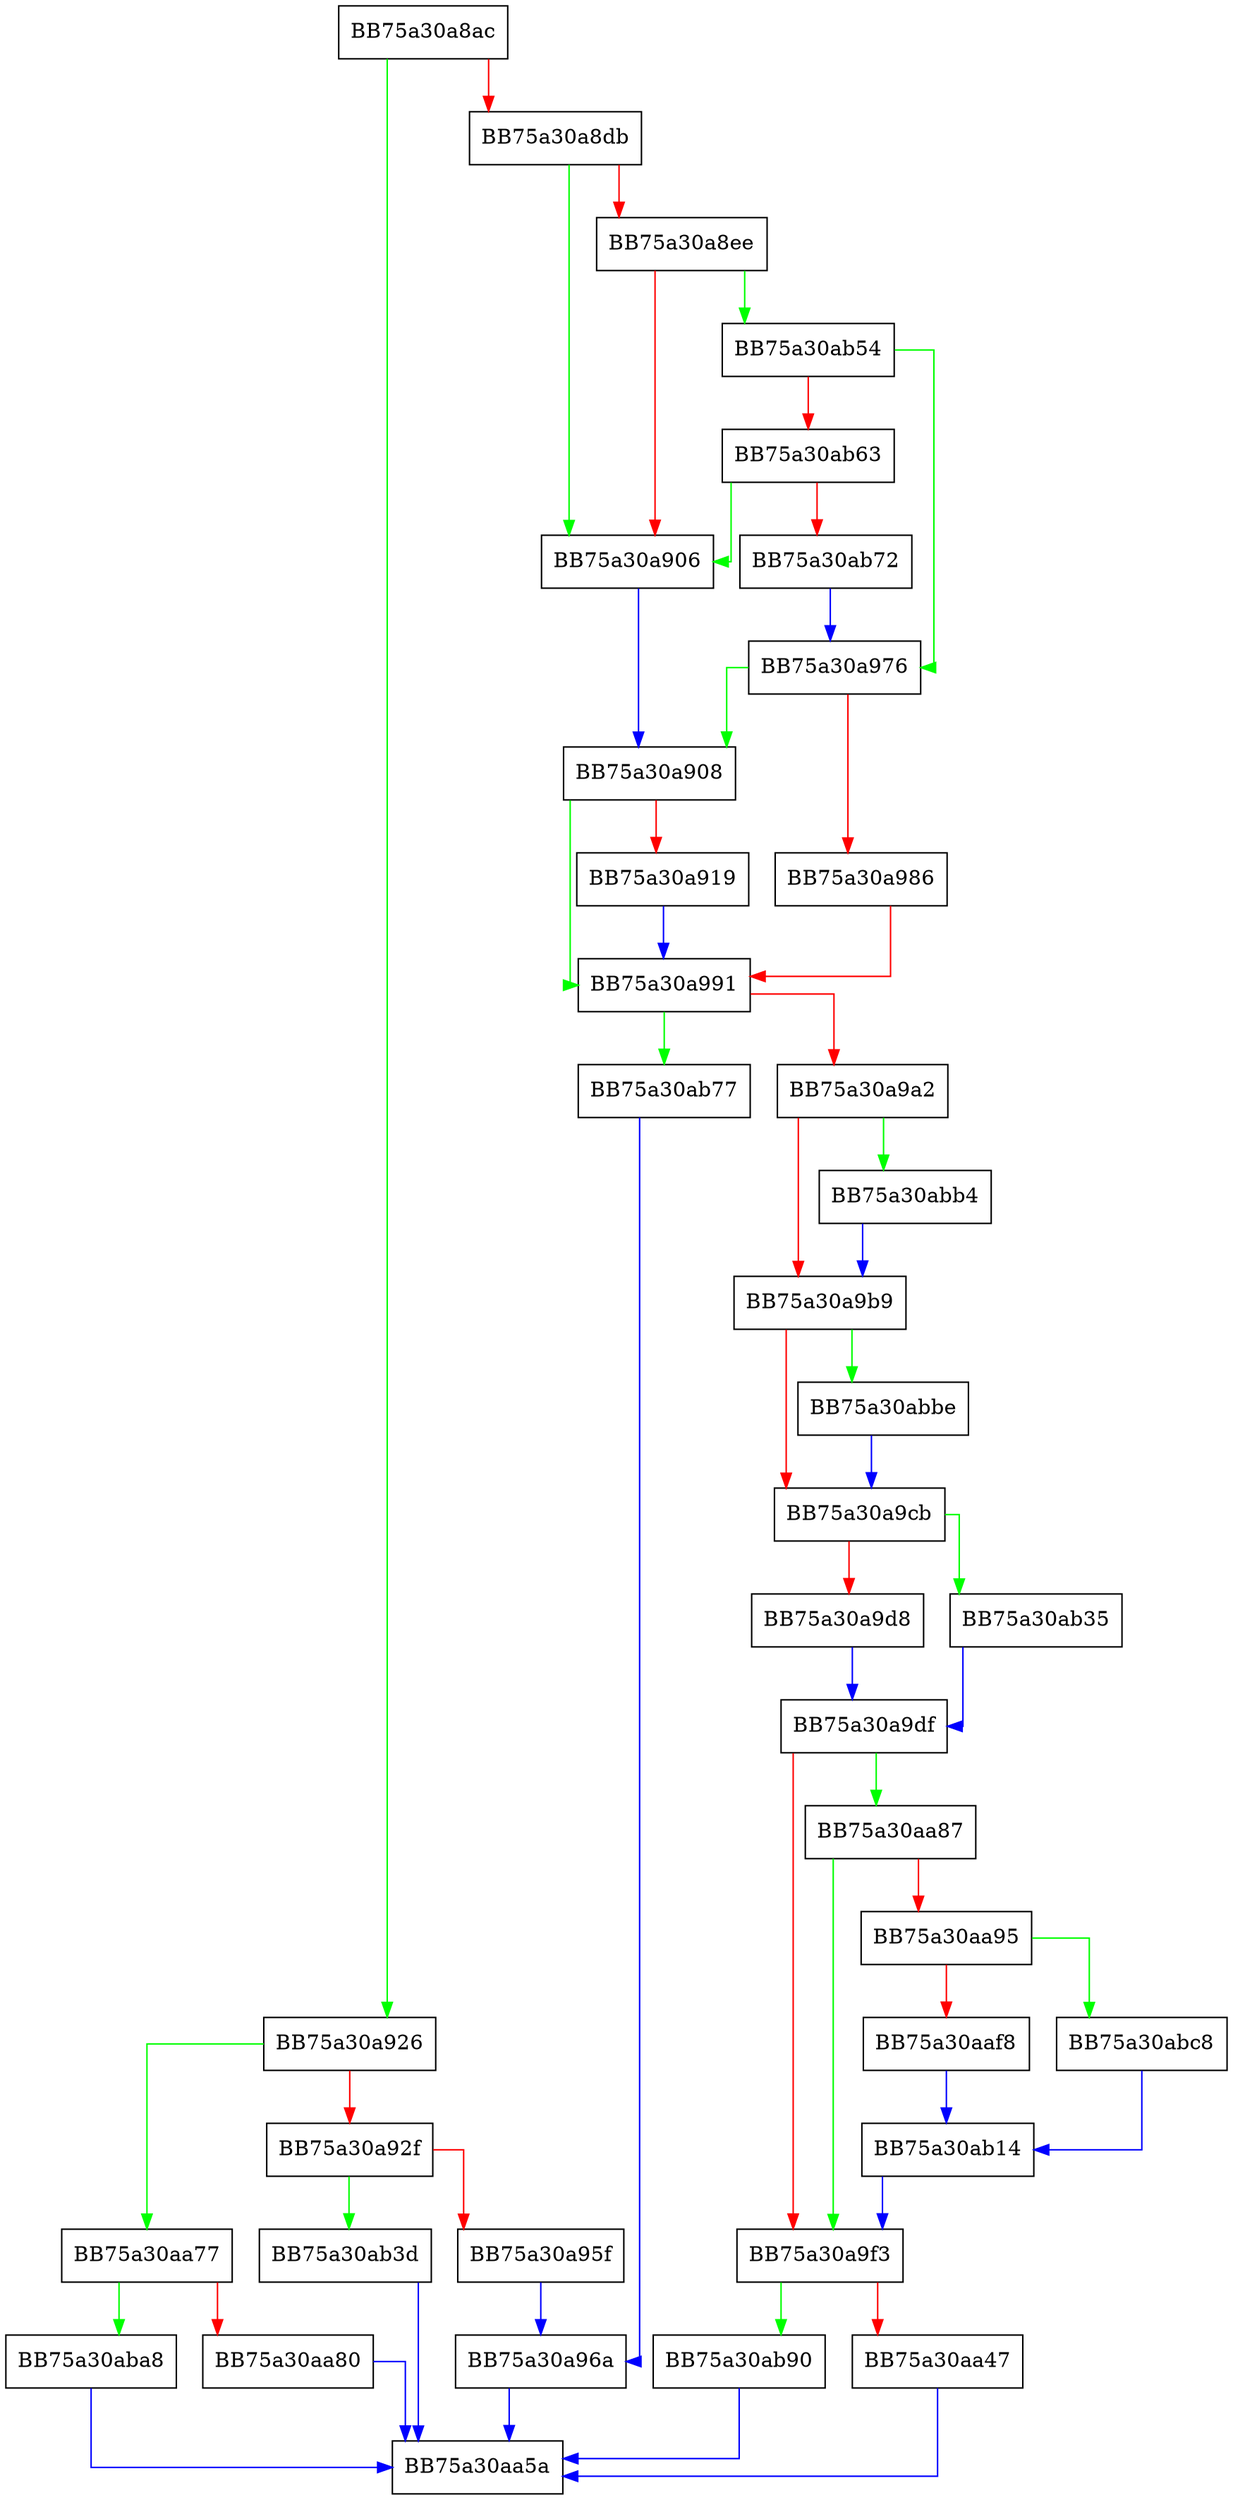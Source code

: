 digraph getop_addr_i013 {
  node [shape="box"];
  graph [splines=ortho];
  BB75a30a8ac -> BB75a30a926 [color="green"];
  BB75a30a8ac -> BB75a30a8db [color="red"];
  BB75a30a8db -> BB75a30a906 [color="green"];
  BB75a30a8db -> BB75a30a8ee [color="red"];
  BB75a30a8ee -> BB75a30ab54 [color="green"];
  BB75a30a8ee -> BB75a30a906 [color="red"];
  BB75a30a906 -> BB75a30a908 [color="blue"];
  BB75a30a908 -> BB75a30a991 [color="green"];
  BB75a30a908 -> BB75a30a919 [color="red"];
  BB75a30a919 -> BB75a30a991 [color="blue"];
  BB75a30a926 -> BB75a30aa77 [color="green"];
  BB75a30a926 -> BB75a30a92f [color="red"];
  BB75a30a92f -> BB75a30ab3d [color="green"];
  BB75a30a92f -> BB75a30a95f [color="red"];
  BB75a30a95f -> BB75a30a96a [color="blue"];
  BB75a30a96a -> BB75a30aa5a [color="blue"];
  BB75a30a976 -> BB75a30a908 [color="green"];
  BB75a30a976 -> BB75a30a986 [color="red"];
  BB75a30a986 -> BB75a30a991 [color="red"];
  BB75a30a991 -> BB75a30ab77 [color="green"];
  BB75a30a991 -> BB75a30a9a2 [color="red"];
  BB75a30a9a2 -> BB75a30abb4 [color="green"];
  BB75a30a9a2 -> BB75a30a9b9 [color="red"];
  BB75a30a9b9 -> BB75a30abbe [color="green"];
  BB75a30a9b9 -> BB75a30a9cb [color="red"];
  BB75a30a9cb -> BB75a30ab35 [color="green"];
  BB75a30a9cb -> BB75a30a9d8 [color="red"];
  BB75a30a9d8 -> BB75a30a9df [color="blue"];
  BB75a30a9df -> BB75a30aa87 [color="green"];
  BB75a30a9df -> BB75a30a9f3 [color="red"];
  BB75a30a9f3 -> BB75a30ab90 [color="green"];
  BB75a30a9f3 -> BB75a30aa47 [color="red"];
  BB75a30aa47 -> BB75a30aa5a [color="blue"];
  BB75a30aa77 -> BB75a30aba8 [color="green"];
  BB75a30aa77 -> BB75a30aa80 [color="red"];
  BB75a30aa80 -> BB75a30aa5a [color="blue"];
  BB75a30aa87 -> BB75a30a9f3 [color="green"];
  BB75a30aa87 -> BB75a30aa95 [color="red"];
  BB75a30aa95 -> BB75a30abc8 [color="green"];
  BB75a30aa95 -> BB75a30aaf8 [color="red"];
  BB75a30aaf8 -> BB75a30ab14 [color="blue"];
  BB75a30ab14 -> BB75a30a9f3 [color="blue"];
  BB75a30ab35 -> BB75a30a9df [color="blue"];
  BB75a30ab3d -> BB75a30aa5a [color="blue"];
  BB75a30ab54 -> BB75a30a976 [color="green"];
  BB75a30ab54 -> BB75a30ab63 [color="red"];
  BB75a30ab63 -> BB75a30a906 [color="green"];
  BB75a30ab63 -> BB75a30ab72 [color="red"];
  BB75a30ab72 -> BB75a30a976 [color="blue"];
  BB75a30ab77 -> BB75a30a96a [color="blue"];
  BB75a30ab90 -> BB75a30aa5a [color="blue"];
  BB75a30aba8 -> BB75a30aa5a [color="blue"];
  BB75a30abb4 -> BB75a30a9b9 [color="blue"];
  BB75a30abbe -> BB75a30a9cb [color="blue"];
  BB75a30abc8 -> BB75a30ab14 [color="blue"];
}